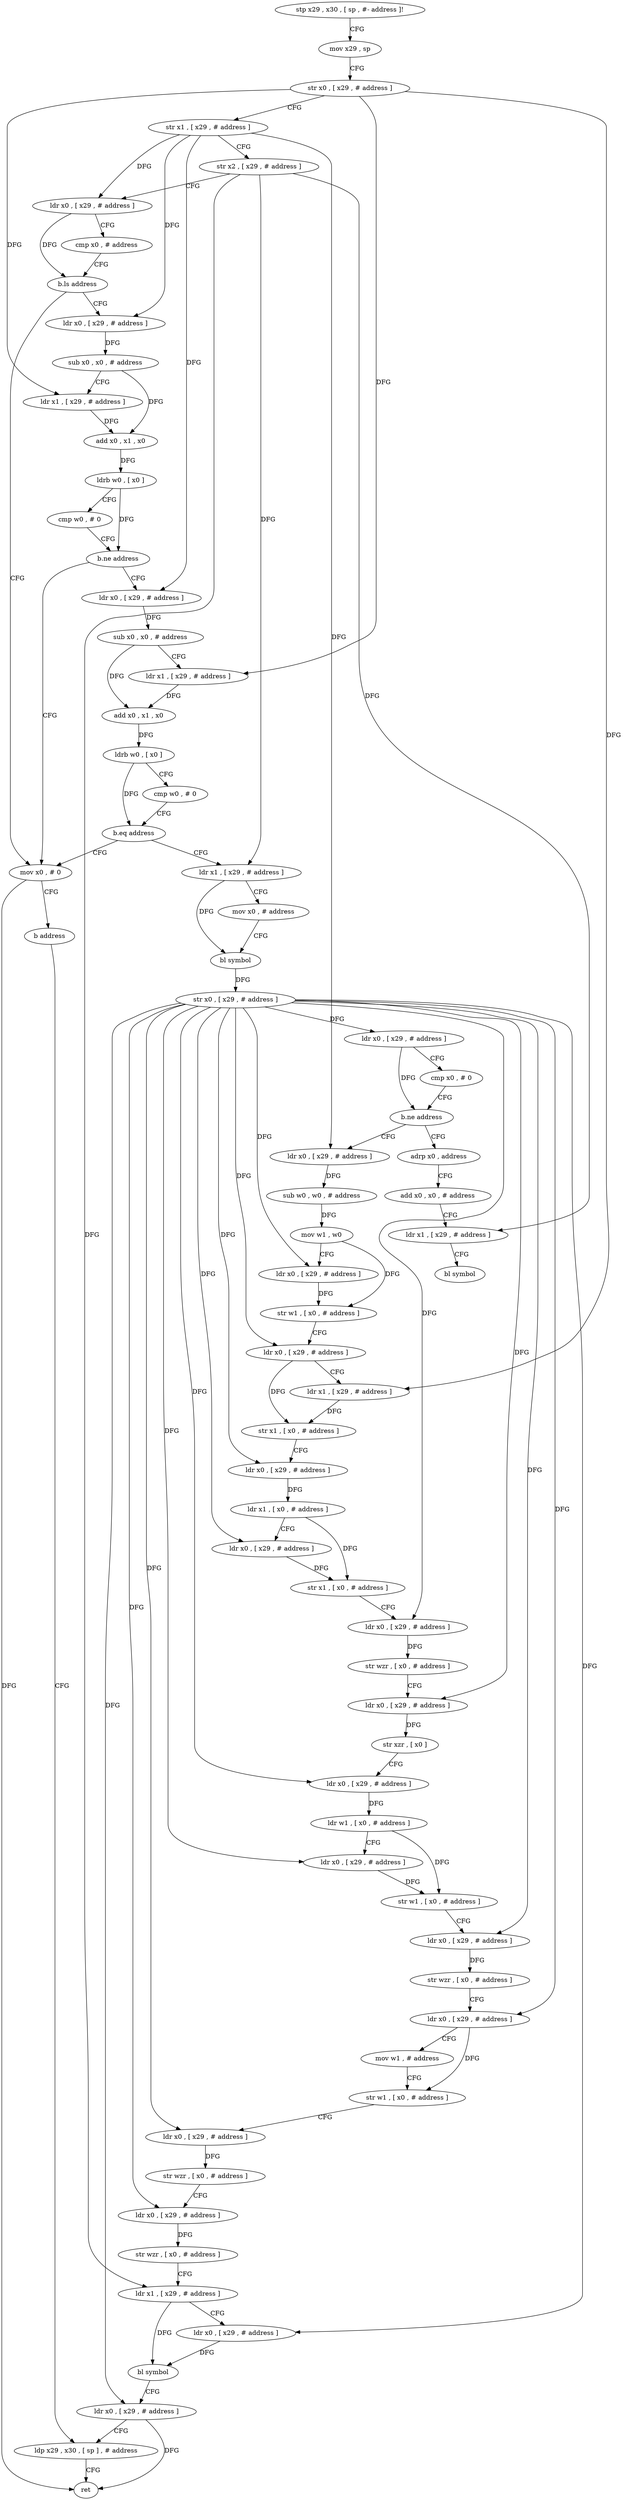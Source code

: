 digraph "func" {
"149888" [label = "stp x29 , x30 , [ sp , #- address ]!" ]
"149892" [label = "mov x29 , sp" ]
"149896" [label = "str x0 , [ x29 , # address ]" ]
"149900" [label = "str x1 , [ x29 , # address ]" ]
"149904" [label = "str x2 , [ x29 , # address ]" ]
"149908" [label = "ldr x0 , [ x29 , # address ]" ]
"149912" [label = "cmp x0 , # address" ]
"149916" [label = "b.ls address" ]
"149976" [label = "mov x0 , # 0" ]
"149920" [label = "ldr x0 , [ x29 , # address ]" ]
"149980" [label = "b address" ]
"150160" [label = "ldp x29 , x30 , [ sp ] , # address" ]
"149924" [label = "sub x0 , x0 , # address" ]
"149928" [label = "ldr x1 , [ x29 , # address ]" ]
"149932" [label = "add x0 , x1 , x0" ]
"149936" [label = "ldrb w0 , [ x0 ]" ]
"149940" [label = "cmp w0 , # 0" ]
"149944" [label = "b.ne address" ]
"149948" [label = "ldr x0 , [ x29 , # address ]" ]
"150164" [label = "ret" ]
"149952" [label = "sub x0 , x0 , # address" ]
"149956" [label = "ldr x1 , [ x29 , # address ]" ]
"149960" [label = "add x0 , x1 , x0" ]
"149964" [label = "ldrb w0 , [ x0 ]" ]
"149968" [label = "cmp w0 , # 0" ]
"149972" [label = "b.eq address" ]
"149984" [label = "ldr x1 , [ x29 , # address ]" ]
"149988" [label = "mov x0 , # address" ]
"149992" [label = "bl symbol" ]
"149996" [label = "str x0 , [ x29 , # address ]" ]
"150000" [label = "ldr x0 , [ x29 , # address ]" ]
"150004" [label = "cmp x0 , # 0" ]
"150008" [label = "b.ne address" ]
"150028" [label = "ldr x0 , [ x29 , # address ]" ]
"150012" [label = "adrp x0 , address" ]
"150032" [label = "sub w0 , w0 , # address" ]
"150036" [label = "mov w1 , w0" ]
"150040" [label = "ldr x0 , [ x29 , # address ]" ]
"150044" [label = "str w1 , [ x0 , # address ]" ]
"150048" [label = "ldr x0 , [ x29 , # address ]" ]
"150052" [label = "ldr x1 , [ x29 , # address ]" ]
"150056" [label = "str x1 , [ x0 , # address ]" ]
"150060" [label = "ldr x0 , [ x29 , # address ]" ]
"150064" [label = "ldr x1 , [ x0 , # address ]" ]
"150068" [label = "ldr x0 , [ x29 , # address ]" ]
"150072" [label = "str x1 , [ x0 , # address ]" ]
"150076" [label = "ldr x0 , [ x29 , # address ]" ]
"150080" [label = "str wzr , [ x0 , # address ]" ]
"150084" [label = "ldr x0 , [ x29 , # address ]" ]
"150088" [label = "str xzr , [ x0 ]" ]
"150092" [label = "ldr x0 , [ x29 , # address ]" ]
"150096" [label = "ldr w1 , [ x0 , # address ]" ]
"150100" [label = "ldr x0 , [ x29 , # address ]" ]
"150104" [label = "str w1 , [ x0 , # address ]" ]
"150108" [label = "ldr x0 , [ x29 , # address ]" ]
"150112" [label = "str wzr , [ x0 , # address ]" ]
"150116" [label = "ldr x0 , [ x29 , # address ]" ]
"150120" [label = "mov w1 , # address" ]
"150124" [label = "str w1 , [ x0 , # address ]" ]
"150128" [label = "ldr x0 , [ x29 , # address ]" ]
"150132" [label = "str wzr , [ x0 , # address ]" ]
"150136" [label = "ldr x0 , [ x29 , # address ]" ]
"150140" [label = "str wzr , [ x0 , # address ]" ]
"150144" [label = "ldr x1 , [ x29 , # address ]" ]
"150148" [label = "ldr x0 , [ x29 , # address ]" ]
"150152" [label = "bl symbol" ]
"150156" [label = "ldr x0 , [ x29 , # address ]" ]
"150016" [label = "add x0 , x0 , # address" ]
"150020" [label = "ldr x1 , [ x29 , # address ]" ]
"150024" [label = "bl symbol" ]
"149888" -> "149892" [ label = "CFG" ]
"149892" -> "149896" [ label = "CFG" ]
"149896" -> "149900" [ label = "CFG" ]
"149896" -> "149928" [ label = "DFG" ]
"149896" -> "149956" [ label = "DFG" ]
"149896" -> "150052" [ label = "DFG" ]
"149900" -> "149904" [ label = "CFG" ]
"149900" -> "149908" [ label = "DFG" ]
"149900" -> "149920" [ label = "DFG" ]
"149900" -> "149948" [ label = "DFG" ]
"149900" -> "150028" [ label = "DFG" ]
"149904" -> "149908" [ label = "CFG" ]
"149904" -> "149984" [ label = "DFG" ]
"149904" -> "150144" [ label = "DFG" ]
"149904" -> "150020" [ label = "DFG" ]
"149908" -> "149912" [ label = "CFG" ]
"149908" -> "149916" [ label = "DFG" ]
"149912" -> "149916" [ label = "CFG" ]
"149916" -> "149976" [ label = "CFG" ]
"149916" -> "149920" [ label = "CFG" ]
"149976" -> "149980" [ label = "CFG" ]
"149976" -> "150164" [ label = "DFG" ]
"149920" -> "149924" [ label = "DFG" ]
"149980" -> "150160" [ label = "CFG" ]
"150160" -> "150164" [ label = "CFG" ]
"149924" -> "149928" [ label = "CFG" ]
"149924" -> "149932" [ label = "DFG" ]
"149928" -> "149932" [ label = "DFG" ]
"149932" -> "149936" [ label = "DFG" ]
"149936" -> "149940" [ label = "CFG" ]
"149936" -> "149944" [ label = "DFG" ]
"149940" -> "149944" [ label = "CFG" ]
"149944" -> "149976" [ label = "CFG" ]
"149944" -> "149948" [ label = "CFG" ]
"149948" -> "149952" [ label = "DFG" ]
"149952" -> "149956" [ label = "CFG" ]
"149952" -> "149960" [ label = "DFG" ]
"149956" -> "149960" [ label = "DFG" ]
"149960" -> "149964" [ label = "DFG" ]
"149964" -> "149968" [ label = "CFG" ]
"149964" -> "149972" [ label = "DFG" ]
"149968" -> "149972" [ label = "CFG" ]
"149972" -> "149984" [ label = "CFG" ]
"149972" -> "149976" [ label = "CFG" ]
"149984" -> "149988" [ label = "CFG" ]
"149984" -> "149992" [ label = "DFG" ]
"149988" -> "149992" [ label = "CFG" ]
"149992" -> "149996" [ label = "DFG" ]
"149996" -> "150000" [ label = "DFG" ]
"149996" -> "150040" [ label = "DFG" ]
"149996" -> "150048" [ label = "DFG" ]
"149996" -> "150060" [ label = "DFG" ]
"149996" -> "150068" [ label = "DFG" ]
"149996" -> "150076" [ label = "DFG" ]
"149996" -> "150084" [ label = "DFG" ]
"149996" -> "150092" [ label = "DFG" ]
"149996" -> "150100" [ label = "DFG" ]
"149996" -> "150108" [ label = "DFG" ]
"149996" -> "150116" [ label = "DFG" ]
"149996" -> "150128" [ label = "DFG" ]
"149996" -> "150136" [ label = "DFG" ]
"149996" -> "150148" [ label = "DFG" ]
"149996" -> "150156" [ label = "DFG" ]
"150000" -> "150004" [ label = "CFG" ]
"150000" -> "150008" [ label = "DFG" ]
"150004" -> "150008" [ label = "CFG" ]
"150008" -> "150028" [ label = "CFG" ]
"150008" -> "150012" [ label = "CFG" ]
"150028" -> "150032" [ label = "DFG" ]
"150012" -> "150016" [ label = "CFG" ]
"150032" -> "150036" [ label = "DFG" ]
"150036" -> "150040" [ label = "CFG" ]
"150036" -> "150044" [ label = "DFG" ]
"150040" -> "150044" [ label = "DFG" ]
"150044" -> "150048" [ label = "CFG" ]
"150048" -> "150052" [ label = "CFG" ]
"150048" -> "150056" [ label = "DFG" ]
"150052" -> "150056" [ label = "DFG" ]
"150056" -> "150060" [ label = "CFG" ]
"150060" -> "150064" [ label = "DFG" ]
"150064" -> "150068" [ label = "CFG" ]
"150064" -> "150072" [ label = "DFG" ]
"150068" -> "150072" [ label = "DFG" ]
"150072" -> "150076" [ label = "CFG" ]
"150076" -> "150080" [ label = "DFG" ]
"150080" -> "150084" [ label = "CFG" ]
"150084" -> "150088" [ label = "DFG" ]
"150088" -> "150092" [ label = "CFG" ]
"150092" -> "150096" [ label = "DFG" ]
"150096" -> "150100" [ label = "CFG" ]
"150096" -> "150104" [ label = "DFG" ]
"150100" -> "150104" [ label = "DFG" ]
"150104" -> "150108" [ label = "CFG" ]
"150108" -> "150112" [ label = "DFG" ]
"150112" -> "150116" [ label = "CFG" ]
"150116" -> "150120" [ label = "CFG" ]
"150116" -> "150124" [ label = "DFG" ]
"150120" -> "150124" [ label = "CFG" ]
"150124" -> "150128" [ label = "CFG" ]
"150128" -> "150132" [ label = "DFG" ]
"150132" -> "150136" [ label = "CFG" ]
"150136" -> "150140" [ label = "DFG" ]
"150140" -> "150144" [ label = "CFG" ]
"150144" -> "150148" [ label = "CFG" ]
"150144" -> "150152" [ label = "DFG" ]
"150148" -> "150152" [ label = "DFG" ]
"150152" -> "150156" [ label = "CFG" ]
"150156" -> "150160" [ label = "CFG" ]
"150156" -> "150164" [ label = "DFG" ]
"150016" -> "150020" [ label = "CFG" ]
"150020" -> "150024" [ label = "CFG" ]
}
